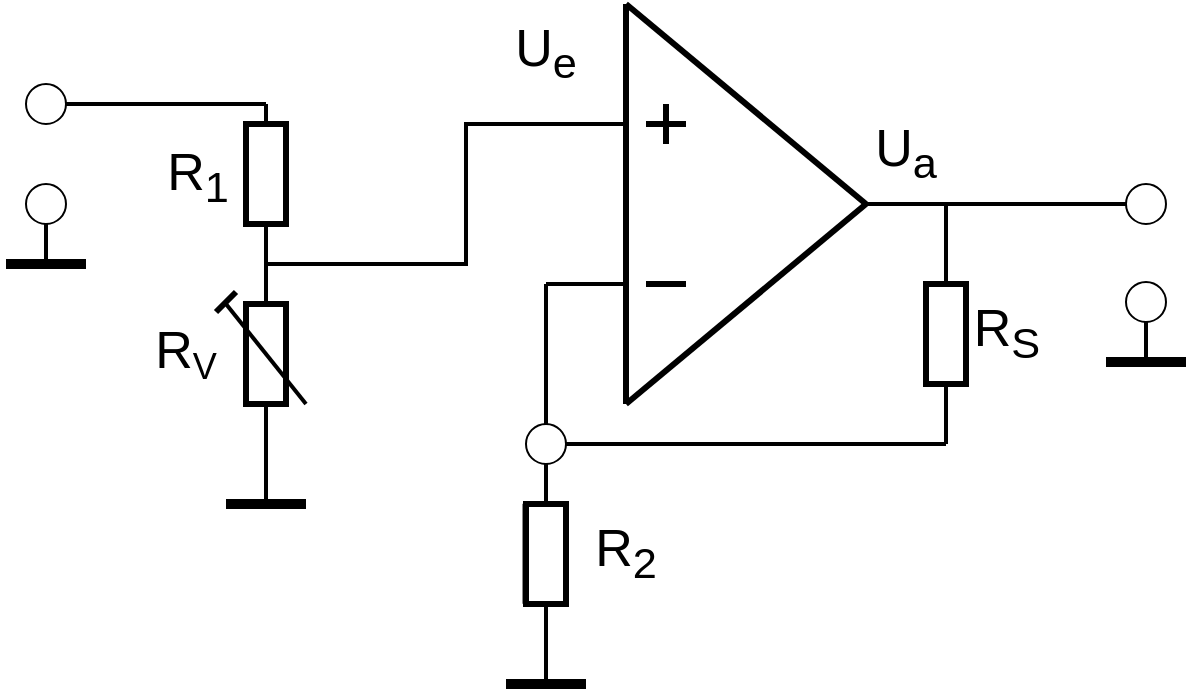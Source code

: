 <mxfile version="21.6.8" type="device">
  <diagram name="Seite-1" id="QvH6f0lf-Q0cOKzWbG-j">
    <mxGraphModel dx="1027" dy="932" grid="1" gridSize="10" guides="1" tooltips="1" connect="1" arrows="1" fold="1" page="1" pageScale="1" pageWidth="827" pageHeight="1169" background="#ffffff" math="0" shadow="0">
      <root>
        <mxCell id="0" />
        <mxCell id="1" parent="0" />
        <mxCell id="cV2qDlo_Y4dixgiNtUWV-1" value="" style="endArrow=none;html=1;rounded=0;strokeColor=#000000;strokeWidth=3;" parent="1" edge="1">
          <mxGeometry width="50" height="50" relative="1" as="geometry">
            <mxPoint x="390" y="280" as="sourcePoint" />
            <mxPoint x="390" y="80" as="targetPoint" />
          </mxGeometry>
        </mxCell>
        <mxCell id="cV2qDlo_Y4dixgiNtUWV-2" value="" style="endArrow=none;html=1;rounded=0;strokeColor=#000000;strokeWidth=3;" parent="1" edge="1">
          <mxGeometry width="50" height="50" relative="1" as="geometry">
            <mxPoint x="390" y="280" as="sourcePoint" />
            <mxPoint x="510" y="180" as="targetPoint" />
          </mxGeometry>
        </mxCell>
        <mxCell id="cV2qDlo_Y4dixgiNtUWV-3" value="" style="endArrow=none;html=1;rounded=0;strokeColor=#000000;strokeWidth=3;" parent="1" edge="1">
          <mxGeometry width="50" height="50" relative="1" as="geometry">
            <mxPoint x="390" y="80" as="sourcePoint" />
            <mxPoint x="510" y="180" as="targetPoint" />
          </mxGeometry>
        </mxCell>
        <mxCell id="cV2qDlo_Y4dixgiNtUWV-4" value="" style="endArrow=none;html=1;rounded=0;strokeColor=#000000;strokeWidth=3;" parent="1" edge="1">
          <mxGeometry width="50" height="50" relative="1" as="geometry">
            <mxPoint x="400" y="220" as="sourcePoint" />
            <mxPoint x="420" y="220" as="targetPoint" />
          </mxGeometry>
        </mxCell>
        <mxCell id="cV2qDlo_Y4dixgiNtUWV-5" value="" style="endArrow=none;html=1;rounded=0;strokeColor=#000000;strokeWidth=3;" parent="1" edge="1">
          <mxGeometry width="50" height="50" relative="1" as="geometry">
            <mxPoint x="400" y="140" as="sourcePoint" />
            <mxPoint x="420" y="140" as="targetPoint" />
          </mxGeometry>
        </mxCell>
        <mxCell id="cV2qDlo_Y4dixgiNtUWV-6" value="" style="endArrow=none;html=1;rounded=0;strokeColor=#000000;strokeWidth=3;" parent="1" edge="1">
          <mxGeometry width="50" height="50" relative="1" as="geometry">
            <mxPoint x="410" y="150" as="sourcePoint" />
            <mxPoint x="410" y="130" as="targetPoint" />
          </mxGeometry>
        </mxCell>
        <mxCell id="cV2qDlo_Y4dixgiNtUWV-8" value="" style="ellipse;whiteSpace=wrap;html=1;" parent="1" vertex="1">
          <mxGeometry x="90" y="120" width="20" height="20" as="geometry" />
        </mxCell>
        <mxCell id="cV2qDlo_Y4dixgiNtUWV-9" value="" style="ellipse;whiteSpace=wrap;html=1;" parent="1" vertex="1">
          <mxGeometry x="90" y="170" width="20" height="20" as="geometry" />
        </mxCell>
        <mxCell id="cV2qDlo_Y4dixgiNtUWV-13" value="" style="endArrow=none;html=1;rounded=0;strokeColor=#000000;strokeWidth=2;exitX=0.5;exitY=1;exitDx=0;exitDy=0;" parent="1" source="cV2qDlo_Y4dixgiNtUWV-9" edge="1">
          <mxGeometry width="50" height="50" relative="1" as="geometry">
            <mxPoint x="110" y="140" as="sourcePoint" />
            <mxPoint x="100" y="210" as="targetPoint" />
          </mxGeometry>
        </mxCell>
        <mxCell id="cV2qDlo_Y4dixgiNtUWV-14" value="" style="endArrow=none;html=1;rounded=0;strokeColor=#000000;strokeWidth=5;" parent="1" edge="1">
          <mxGeometry width="50" height="50" relative="1" as="geometry">
            <mxPoint x="120" y="210" as="sourcePoint" />
            <mxPoint x="80" y="210" as="targetPoint" />
          </mxGeometry>
        </mxCell>
        <mxCell id="cV2qDlo_Y4dixgiNtUWV-15" value="" style="endArrow=none;html=1;rounded=0;strokeColor=#000000;strokeWidth=2;" parent="1" edge="1">
          <mxGeometry width="50" height="50" relative="1" as="geometry">
            <mxPoint x="350" y="220" as="sourcePoint" />
            <mxPoint x="390" y="220" as="targetPoint" />
          </mxGeometry>
        </mxCell>
        <mxCell id="cV2qDlo_Y4dixgiNtUWV-18" value="" style="endArrow=none;html=1;rounded=0;strokeColor=#000000;strokeWidth=2;" parent="1" target="cV2qDlo_Y4dixgiNtUWV-17" edge="1">
          <mxGeometry width="50" height="50" relative="1" as="geometry">
            <mxPoint x="350" y="220" as="sourcePoint" />
            <mxPoint x="350" y="340" as="targetPoint" />
          </mxGeometry>
        </mxCell>
        <mxCell id="cV2qDlo_Y4dixgiNtUWV-17" value="" style="ellipse;whiteSpace=wrap;html=1;" parent="1" vertex="1">
          <mxGeometry x="340" y="290" width="20" height="20" as="geometry" />
        </mxCell>
        <mxCell id="cV2qDlo_Y4dixgiNtUWV-19" value="" style="endArrow=none;html=1;rounded=0;strokeColor=#000000;strokeWidth=2;exitX=0.5;exitY=1;exitDx=0;exitDy=0;" parent="1" source="cV2qDlo_Y4dixgiNtUWV-17" edge="1">
          <mxGeometry width="50" height="50" relative="1" as="geometry">
            <mxPoint x="310" y="330" as="sourcePoint" />
            <mxPoint x="350" y="330" as="targetPoint" />
          </mxGeometry>
        </mxCell>
        <mxCell id="cV2qDlo_Y4dixgiNtUWV-20" value="" style="endArrow=none;html=1;rounded=0;strokeColor=#000000;strokeWidth=5;" parent="1" edge="1">
          <mxGeometry width="50" height="50" relative="1" as="geometry">
            <mxPoint x="370" y="420" as="sourcePoint" />
            <mxPoint x="330" y="420" as="targetPoint" />
          </mxGeometry>
        </mxCell>
        <mxCell id="cV2qDlo_Y4dixgiNtUWV-21" value="" style="endArrow=none;html=1;rounded=0;strokeColor=#000000;strokeWidth=2;entryX=1;entryY=0.5;entryDx=0;entryDy=0;" parent="1" target="cV2qDlo_Y4dixgiNtUWV-17" edge="1">
          <mxGeometry width="50" height="50" relative="1" as="geometry">
            <mxPoint x="550" y="300" as="sourcePoint" />
            <mxPoint x="360" y="340" as="targetPoint" />
            <Array as="points">
              <mxPoint x="390" y="300" />
            </Array>
          </mxGeometry>
        </mxCell>
        <mxCell id="cV2qDlo_Y4dixgiNtUWV-22" value="" style="endArrow=none;html=1;rounded=0;strokeColor=#000000;strokeWidth=3;" parent="1" edge="1">
          <mxGeometry width="50" height="50" relative="1" as="geometry">
            <mxPoint x="360" y="330" as="sourcePoint" />
            <mxPoint x="340" y="330" as="targetPoint" />
          </mxGeometry>
        </mxCell>
        <mxCell id="cV2qDlo_Y4dixgiNtUWV-23" value="" style="endArrow=none;html=1;rounded=0;strokeColor=#000000;strokeWidth=3;" parent="1" edge="1">
          <mxGeometry width="50" height="50" relative="1" as="geometry">
            <mxPoint x="360" y="380" as="sourcePoint" />
            <mxPoint x="340" y="380" as="targetPoint" />
          </mxGeometry>
        </mxCell>
        <mxCell id="cV2qDlo_Y4dixgiNtUWV-24" value="" style="endArrow=none;html=1;rounded=0;strokeColor=#000000;strokeWidth=3;" parent="1" edge="1">
          <mxGeometry width="50" height="50" relative="1" as="geometry">
            <mxPoint x="360" y="330" as="sourcePoint" />
            <mxPoint x="360" y="380" as="targetPoint" />
          </mxGeometry>
        </mxCell>
        <mxCell id="cV2qDlo_Y4dixgiNtUWV-25" value="" style="endArrow=none;html=1;rounded=0;strokeColor=#000000;strokeWidth=3;" parent="1" edge="1">
          <mxGeometry width="50" height="50" relative="1" as="geometry">
            <mxPoint x="340" y="330" as="sourcePoint" />
            <mxPoint x="340" y="380" as="targetPoint" />
          </mxGeometry>
        </mxCell>
        <mxCell id="cV2qDlo_Y4dixgiNtUWV-26" value="" style="endArrow=none;html=1;rounded=0;strokeColor=#000000;strokeWidth=2;" parent="1" edge="1">
          <mxGeometry width="50" height="50" relative="1" as="geometry">
            <mxPoint x="350" y="420" as="sourcePoint" />
            <mxPoint x="350" y="380" as="targetPoint" />
          </mxGeometry>
        </mxCell>
        <mxCell id="cV2qDlo_Y4dixgiNtUWV-31" value="" style="endArrow=none;html=1;rounded=0;strokeColor=#000000;strokeWidth=3;" parent="1" edge="1">
          <mxGeometry width="50" height="50" relative="1" as="geometry">
            <mxPoint x="560" y="220" as="sourcePoint" />
            <mxPoint x="540" y="220" as="targetPoint" />
          </mxGeometry>
        </mxCell>
        <mxCell id="cV2qDlo_Y4dixgiNtUWV-32" value="" style="endArrow=none;html=1;rounded=0;strokeColor=#000000;strokeWidth=3;" parent="1" edge="1">
          <mxGeometry width="50" height="50" relative="1" as="geometry">
            <mxPoint x="560" y="270" as="sourcePoint" />
            <mxPoint x="540" y="270" as="targetPoint" />
          </mxGeometry>
        </mxCell>
        <mxCell id="cV2qDlo_Y4dixgiNtUWV-33" value="" style="endArrow=none;html=1;rounded=0;strokeColor=#000000;strokeWidth=3;" parent="1" edge="1">
          <mxGeometry width="50" height="50" relative="1" as="geometry">
            <mxPoint x="560" y="220" as="sourcePoint" />
            <mxPoint x="560" y="270" as="targetPoint" />
          </mxGeometry>
        </mxCell>
        <mxCell id="cV2qDlo_Y4dixgiNtUWV-34" value="" style="endArrow=none;html=1;rounded=0;strokeColor=#000000;strokeWidth=3;" parent="1" edge="1">
          <mxGeometry width="50" height="50" relative="1" as="geometry">
            <mxPoint x="540" y="220" as="sourcePoint" />
            <mxPoint x="540" y="270" as="targetPoint" />
          </mxGeometry>
        </mxCell>
        <mxCell id="cV2qDlo_Y4dixgiNtUWV-35" value="" style="endArrow=none;html=1;rounded=0;strokeColor=#000000;strokeWidth=2;" parent="1" edge="1">
          <mxGeometry width="50" height="50" relative="1" as="geometry">
            <mxPoint x="550" y="300" as="sourcePoint" />
            <mxPoint x="550" y="270" as="targetPoint" />
            <Array as="points" />
          </mxGeometry>
        </mxCell>
        <mxCell id="cV2qDlo_Y4dixgiNtUWV-36" value="" style="endArrow=none;html=1;rounded=0;strokeColor=#000000;strokeWidth=2;" parent="1" edge="1">
          <mxGeometry width="50" height="50" relative="1" as="geometry">
            <mxPoint x="550" y="220" as="sourcePoint" />
            <mxPoint x="550" y="180" as="targetPoint" />
            <Array as="points" />
          </mxGeometry>
        </mxCell>
        <mxCell id="cV2qDlo_Y4dixgiNtUWV-46" value="&lt;font color=&quot;#000000&quot; style=&quot;font-size: 26px;&quot;&gt;U&lt;sub&gt;e&lt;/sub&gt;&lt;/font&gt;" style="text;html=1;strokeColor=none;fillColor=none;align=center;verticalAlign=middle;whiteSpace=wrap;rounded=0;" parent="1" vertex="1">
          <mxGeometry x="320" y="90" width="60" height="30" as="geometry" />
        </mxCell>
        <mxCell id="cV2qDlo_Y4dixgiNtUWV-48" value="&lt;font color=&quot;#000000&quot;&gt;&lt;span style=&quot;font-size: 26px;&quot;&gt;R&lt;sub&gt;S&lt;/sub&gt;&lt;/span&gt;&lt;/font&gt;" style="text;html=1;strokeColor=none;fillColor=none;align=center;verticalAlign=middle;whiteSpace=wrap;rounded=0;" parent="1" vertex="1">
          <mxGeometry x="551" y="230" width="59" height="30" as="geometry" />
        </mxCell>
        <mxCell id="cV2qDlo_Y4dixgiNtUWV-49" value="&lt;font color=&quot;#000000&quot;&gt;&lt;span style=&quot;font-size: 26px;&quot;&gt;R&lt;sub&gt;2&lt;/sub&gt;&lt;/span&gt;&lt;/font&gt;" style="text;html=1;strokeColor=none;fillColor=none;align=center;verticalAlign=middle;whiteSpace=wrap;rounded=0;" parent="1" vertex="1">
          <mxGeometry x="360" y="340" width="60" height="30" as="geometry" />
        </mxCell>
        <mxCell id="d4HvwlVIxSSw1OglY25--16" value="" style="endArrow=none;html=1;rounded=0;strokeColor=#000000;strokeWidth=2;" parent="1" edge="1">
          <mxGeometry width="50" height="50" relative="1" as="geometry">
            <mxPoint x="650" y="180" as="sourcePoint" />
            <mxPoint x="510" y="180" as="targetPoint" />
            <Array as="points" />
          </mxGeometry>
        </mxCell>
        <mxCell id="d4HvwlVIxSSw1OglY25--23" value="" style="endArrow=none;html=1;rounded=0;strokeColor=#000000;strokeWidth=3;" parent="1" edge="1">
          <mxGeometry width="50" height="50" relative="1" as="geometry">
            <mxPoint x="359.77" y="379.89" as="sourcePoint" />
            <mxPoint x="339.77" y="379.89" as="targetPoint" />
          </mxGeometry>
        </mxCell>
        <mxCell id="d4HvwlVIxSSw1OglY25--24" value="" style="endArrow=none;html=1;rounded=0;strokeColor=#000000;strokeWidth=3;" parent="1" edge="1">
          <mxGeometry width="50" height="50" relative="1" as="geometry">
            <mxPoint x="359.77" y="329.89" as="sourcePoint" />
            <mxPoint x="359.77" y="379.89" as="targetPoint" />
          </mxGeometry>
        </mxCell>
        <mxCell id="d4HvwlVIxSSw1OglY25--25" value="" style="endArrow=none;html=1;rounded=0;strokeColor=#000000;strokeWidth=3;" parent="1" edge="1">
          <mxGeometry width="50" height="50" relative="1" as="geometry">
            <mxPoint x="339.77" y="329.89" as="sourcePoint" />
            <mxPoint x="339.77" y="379.89" as="targetPoint" />
          </mxGeometry>
        </mxCell>
        <mxCell id="ELqVEmh_M_uCPs8Rlk-R-1" value="&lt;font color=&quot;#000000&quot; style=&quot;font-size: 26px;&quot;&gt;U&lt;sub&gt;a&lt;/sub&gt;&lt;/font&gt;" style="text;html=1;strokeColor=none;fillColor=none;align=center;verticalAlign=middle;whiteSpace=wrap;rounded=0;" parent="1" vertex="1">
          <mxGeometry x="500" y="140" width="60" height="30" as="geometry" />
        </mxCell>
        <mxCell id="ELqVEmh_M_uCPs8Rlk-R-6" value="" style="ellipse;whiteSpace=wrap;html=1;" parent="1" vertex="1">
          <mxGeometry x="640" y="219" width="20" height="20" as="geometry" />
        </mxCell>
        <mxCell id="ELqVEmh_M_uCPs8Rlk-R-7" value="" style="endArrow=none;html=1;rounded=0;strokeColor=#000000;strokeWidth=2;exitX=0.5;exitY=1;exitDx=0;exitDy=0;" parent="1" source="ELqVEmh_M_uCPs8Rlk-R-6" edge="1">
          <mxGeometry width="50" height="50" relative="1" as="geometry">
            <mxPoint x="660" y="189" as="sourcePoint" />
            <mxPoint x="650" y="259" as="targetPoint" />
          </mxGeometry>
        </mxCell>
        <mxCell id="ELqVEmh_M_uCPs8Rlk-R-8" value="" style="endArrow=none;html=1;rounded=0;strokeColor=#000000;strokeWidth=5;" parent="1" edge="1">
          <mxGeometry width="50" height="50" relative="1" as="geometry">
            <mxPoint x="670" y="259" as="sourcePoint" />
            <mxPoint x="630" y="259" as="targetPoint" />
          </mxGeometry>
        </mxCell>
        <mxCell id="ELqVEmh_M_uCPs8Rlk-R-9" value="" style="ellipse;whiteSpace=wrap;html=1;" parent="1" vertex="1">
          <mxGeometry x="640" y="170" width="20" height="20" as="geometry" />
        </mxCell>
        <mxCell id="ELqVEmh_M_uCPs8Rlk-R-32" value="" style="rounded=0;whiteSpace=wrap;html=1;strokeWidth=3;" parent="1" vertex="1">
          <mxGeometry x="340" y="330" width="20" height="50" as="geometry" />
        </mxCell>
        <mxCell id="ELqVEmh_M_uCPs8Rlk-R-36" value="" style="endArrow=none;html=1;rounded=0;strokeColor=#000000;strokeWidth=2;" parent="1" edge="1">
          <mxGeometry width="50" height="50" relative="1" as="geometry">
            <mxPoint x="210" y="280" as="sourcePoint" />
            <mxPoint x="210" y="330" as="targetPoint" />
          </mxGeometry>
        </mxCell>
        <mxCell id="ELqVEmh_M_uCPs8Rlk-R-37" value="" style="endArrow=none;html=1;rounded=0;strokeColor=#000000;strokeWidth=5;" parent="1" edge="1">
          <mxGeometry width="50" height="50" relative="1" as="geometry">
            <mxPoint x="230" y="330" as="sourcePoint" />
            <mxPoint x="190" y="330" as="targetPoint" />
          </mxGeometry>
        </mxCell>
        <mxCell id="ELqVEmh_M_uCPs8Rlk-R-42" value="&lt;font color=&quot;#000000&quot;&gt;&lt;span style=&quot;font-size: 26px;&quot;&gt;R&lt;/span&gt;&lt;span style=&quot;font-size: 21.667px;&quot;&gt;&lt;sub&gt;V&lt;/sub&gt;&lt;/span&gt;&lt;/font&gt;" style="text;html=1;strokeColor=none;fillColor=none;align=center;verticalAlign=middle;whiteSpace=wrap;rounded=0;" parent="1" vertex="1">
          <mxGeometry x="140" y="240" width="60" height="30" as="geometry" />
        </mxCell>
        <mxCell id="5SAB9TRwqsLqz7LpARWd-1" value="" style="rounded=0;whiteSpace=wrap;html=1;strokeWidth=3;" vertex="1" parent="1">
          <mxGeometry x="540" y="220" width="20" height="50" as="geometry" />
        </mxCell>
        <mxCell id="5SAB9TRwqsLqz7LpARWd-2" value="" style="rounded=0;whiteSpace=wrap;html=1;strokeWidth=3;" vertex="1" parent="1">
          <mxGeometry x="200" y="140" width="20" height="50" as="geometry" />
        </mxCell>
        <mxCell id="5SAB9TRwqsLqz7LpARWd-3" value="" style="rounded=0;whiteSpace=wrap;html=1;strokeWidth=3;" vertex="1" parent="1">
          <mxGeometry x="200" y="230" width="20" height="50" as="geometry" />
        </mxCell>
        <mxCell id="5SAB9TRwqsLqz7LpARWd-4" value="" style="endArrow=none;html=1;rounded=0;strokeWidth=2;" edge="1" parent="1">
          <mxGeometry width="50" height="50" relative="1" as="geometry">
            <mxPoint x="230" y="280" as="sourcePoint" />
            <mxPoint x="190" y="230" as="targetPoint" />
          </mxGeometry>
        </mxCell>
        <mxCell id="5SAB9TRwqsLqz7LpARWd-5" value="" style="endArrow=none;html=1;rounded=0;strokeWidth=3;" edge="1" parent="1">
          <mxGeometry width="50" height="50" relative="1" as="geometry">
            <mxPoint x="195" y="224" as="sourcePoint" />
            <mxPoint x="185" y="234" as="targetPoint" />
          </mxGeometry>
        </mxCell>
        <mxCell id="5SAB9TRwqsLqz7LpARWd-6" value="" style="endArrow=none;html=1;rounded=0;strokeColor=#000000;strokeWidth=2;exitX=1;exitY=0.5;exitDx=0;exitDy=0;" edge="1" parent="1" source="cV2qDlo_Y4dixgiNtUWV-8">
          <mxGeometry width="50" height="50" relative="1" as="geometry">
            <mxPoint x="360" y="230" as="sourcePoint" />
            <mxPoint x="210" y="130" as="targetPoint" />
          </mxGeometry>
        </mxCell>
        <mxCell id="5SAB9TRwqsLqz7LpARWd-7" value="" style="endArrow=none;html=1;rounded=0;strokeColor=#000000;strokeWidth=2;exitX=0.5;exitY=0;exitDx=0;exitDy=0;entryX=0.5;entryY=1;entryDx=0;entryDy=0;" edge="1" parent="1" source="5SAB9TRwqsLqz7LpARWd-3" target="5SAB9TRwqsLqz7LpARWd-2">
          <mxGeometry width="50" height="50" relative="1" as="geometry">
            <mxPoint x="120" y="140" as="sourcePoint" />
            <mxPoint x="220" y="140" as="targetPoint" />
            <Array as="points">
              <mxPoint x="210" y="210" />
            </Array>
          </mxGeometry>
        </mxCell>
        <mxCell id="5SAB9TRwqsLqz7LpARWd-8" value="" style="endArrow=none;html=1;rounded=0;strokeColor=#000000;strokeWidth=2;" edge="1" parent="1">
          <mxGeometry width="50" height="50" relative="1" as="geometry">
            <mxPoint x="210" y="140" as="sourcePoint" />
            <mxPoint x="210" y="130" as="targetPoint" />
          </mxGeometry>
        </mxCell>
        <mxCell id="5SAB9TRwqsLqz7LpARWd-9" value="" style="endArrow=none;html=1;rounded=0;strokeColor=#000000;strokeWidth=2;" edge="1" parent="1">
          <mxGeometry width="50" height="50" relative="1" as="geometry">
            <mxPoint x="220" y="150" as="sourcePoint" />
            <mxPoint x="220" y="140" as="targetPoint" />
          </mxGeometry>
        </mxCell>
        <mxCell id="5SAB9TRwqsLqz7LpARWd-10" value="" style="endArrow=none;html=1;rounded=0;strokeColor=#000000;strokeWidth=2;" edge="1" parent="1">
          <mxGeometry width="50" height="50" relative="1" as="geometry">
            <mxPoint x="210" y="210" as="sourcePoint" />
            <mxPoint x="390" y="140" as="targetPoint" />
            <Array as="points">
              <mxPoint x="310" y="210" />
              <mxPoint x="310" y="140" />
            </Array>
          </mxGeometry>
        </mxCell>
        <mxCell id="5SAB9TRwqsLqz7LpARWd-11" value="&lt;font color=&quot;#000000&quot;&gt;&lt;span style=&quot;font-size: 26px;&quot;&gt;R&lt;sub&gt;1&lt;/sub&gt;&lt;/span&gt;&lt;/font&gt;" style="text;html=1;strokeColor=none;fillColor=none;align=center;verticalAlign=middle;whiteSpace=wrap;rounded=0;" vertex="1" parent="1">
          <mxGeometry x="146" y="152" width="60" height="30" as="geometry" />
        </mxCell>
      </root>
    </mxGraphModel>
  </diagram>
</mxfile>
